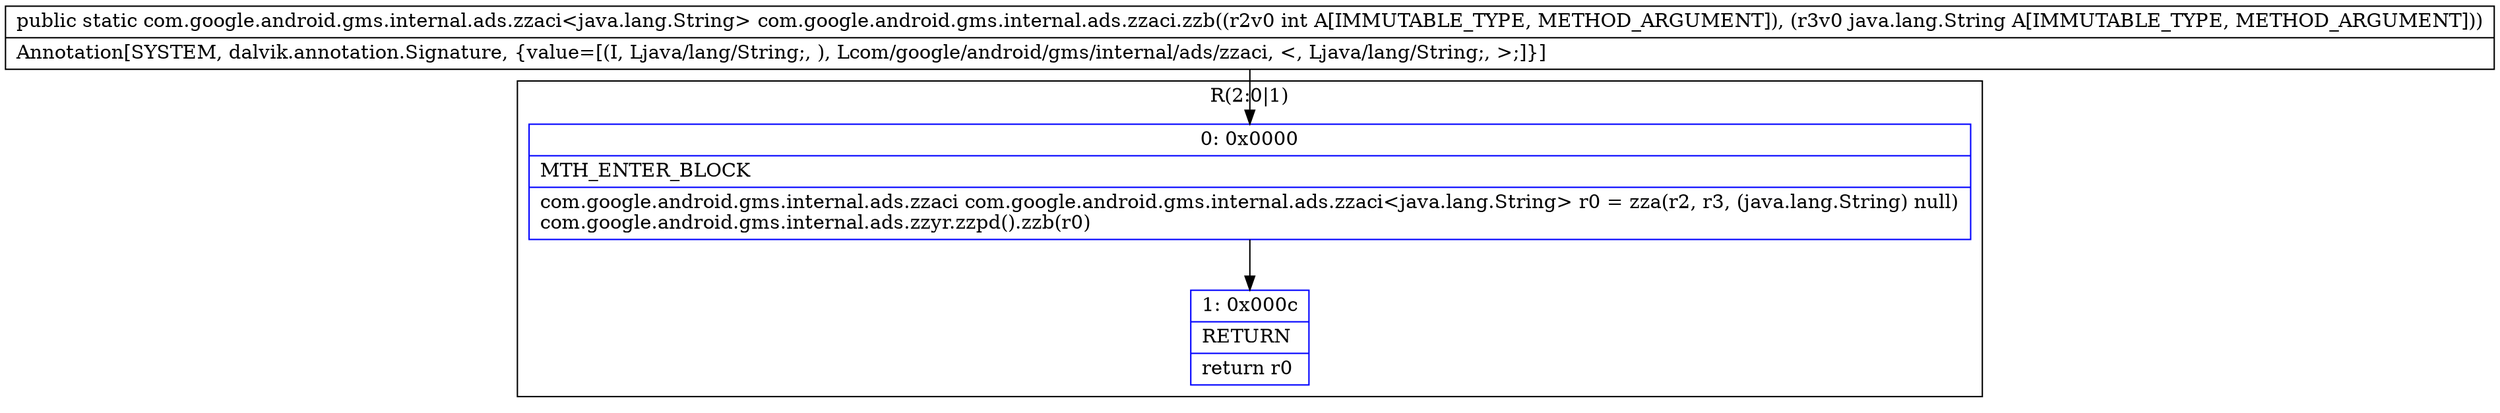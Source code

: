 digraph "CFG forcom.google.android.gms.internal.ads.zzaci.zzb(ILjava\/lang\/String;)Lcom\/google\/android\/gms\/internal\/ads\/zzaci;" {
subgraph cluster_Region_1788394331 {
label = "R(2:0|1)";
node [shape=record,color=blue];
Node_0 [shape=record,label="{0\:\ 0x0000|MTH_ENTER_BLOCK\l|com.google.android.gms.internal.ads.zzaci com.google.android.gms.internal.ads.zzaci\<java.lang.String\> r0 = zza(r2, r3, (java.lang.String) null)\lcom.google.android.gms.internal.ads.zzyr.zzpd().zzb(r0)\l}"];
Node_1 [shape=record,label="{1\:\ 0x000c|RETURN\l|return r0\l}"];
}
MethodNode[shape=record,label="{public static com.google.android.gms.internal.ads.zzaci\<java.lang.String\> com.google.android.gms.internal.ads.zzaci.zzb((r2v0 int A[IMMUTABLE_TYPE, METHOD_ARGUMENT]), (r3v0 java.lang.String A[IMMUTABLE_TYPE, METHOD_ARGUMENT]))  | Annotation[SYSTEM, dalvik.annotation.Signature, \{value=[(I, Ljava\/lang\/String;, ), Lcom\/google\/android\/gms\/internal\/ads\/zzaci, \<, Ljava\/lang\/String;, \>;]\}]\l}"];
MethodNode -> Node_0;
Node_0 -> Node_1;
}

